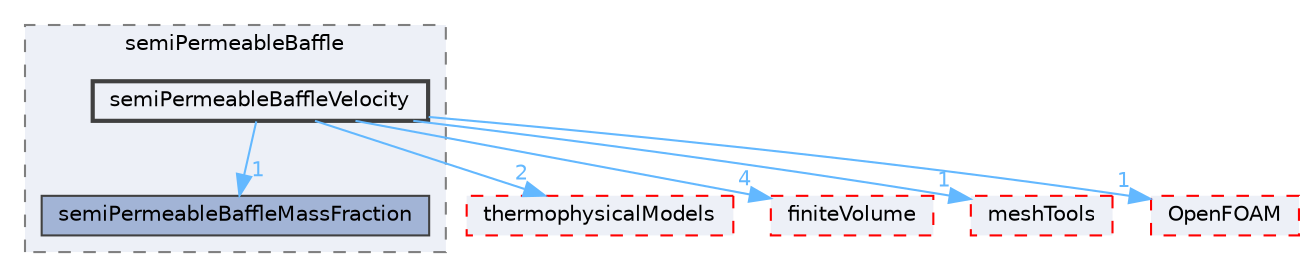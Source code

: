 digraph "src/thermoTools/derivedFvPatchFields/semiPermeableBaffle/semiPermeableBaffleVelocity"
{
 // LATEX_PDF_SIZE
  bgcolor="transparent";
  edge [fontname=Helvetica,fontsize=10,labelfontname=Helvetica,labelfontsize=10];
  node [fontname=Helvetica,fontsize=10,shape=box,height=0.2,width=0.4];
  compound=true
  subgraph clusterdir_88df2376325f446d96bc717854f33685 {
    graph [ bgcolor="#edf0f7", pencolor="grey50", label="semiPermeableBaffle", fontname=Helvetica,fontsize=10 style="filled,dashed", URL="dir_88df2376325f446d96bc717854f33685.html",tooltip=""]
  dir_acdc310ef31603ec815215c05d77863c [label="semiPermeableBaffleMassFraction", fillcolor="#a2b4d6", color="grey25", style="filled", URL="dir_acdc310ef31603ec815215c05d77863c.html",tooltip=""];
  dir_3f7895f6cb41ed41c6a6f771a7bfb4b0 [label="semiPermeableBaffleVelocity", fillcolor="#edf0f7", color="grey25", style="filled,bold", URL="dir_3f7895f6cb41ed41c6a6f771a7bfb4b0.html",tooltip=""];
  }
  dir_2778d089ec5c4f66810b11f753867003 [label="thermophysicalModels", fillcolor="#edf0f7", color="red", style="filled,dashed", URL="dir_2778d089ec5c4f66810b11f753867003.html",tooltip=""];
  dir_9bd15774b555cf7259a6fa18f99fe99b [label="finiteVolume", fillcolor="#edf0f7", color="red", style="filled,dashed", URL="dir_9bd15774b555cf7259a6fa18f99fe99b.html",tooltip=""];
  dir_ae30ad0bef50cf391b24c614251bb9fd [label="meshTools", fillcolor="#edf0f7", color="red", style="filled,dashed", URL="dir_ae30ad0bef50cf391b24c614251bb9fd.html",tooltip=""];
  dir_c5473ff19b20e6ec4dfe5c310b3778a8 [label="OpenFOAM", fillcolor="#edf0f7", color="red", style="filled,dashed", URL="dir_c5473ff19b20e6ec4dfe5c310b3778a8.html",tooltip=""];
  dir_3f7895f6cb41ed41c6a6f771a7bfb4b0->dir_2778d089ec5c4f66810b11f753867003 [headlabel="2", labeldistance=1.5 headhref="dir_003476_004022.html" href="dir_003476_004022.html" color="steelblue1" fontcolor="steelblue1"];
  dir_3f7895f6cb41ed41c6a6f771a7bfb4b0->dir_9bd15774b555cf7259a6fa18f99fe99b [headlabel="4", labeldistance=1.5 headhref="dir_003476_001387.html" href="dir_003476_001387.html" color="steelblue1" fontcolor="steelblue1"];
  dir_3f7895f6cb41ed41c6a6f771a7bfb4b0->dir_acdc310ef31603ec815215c05d77863c [headlabel="1", labeldistance=1.5 headhref="dir_003476_003475.html" href="dir_003476_003475.html" color="steelblue1" fontcolor="steelblue1"];
  dir_3f7895f6cb41ed41c6a6f771a7bfb4b0->dir_ae30ad0bef50cf391b24c614251bb9fd [headlabel="1", labeldistance=1.5 headhref="dir_003476_002382.html" href="dir_003476_002382.html" color="steelblue1" fontcolor="steelblue1"];
  dir_3f7895f6cb41ed41c6a6f771a7bfb4b0->dir_c5473ff19b20e6ec4dfe5c310b3778a8 [headlabel="1", labeldistance=1.5 headhref="dir_003476_002695.html" href="dir_003476_002695.html" color="steelblue1" fontcolor="steelblue1"];
}
